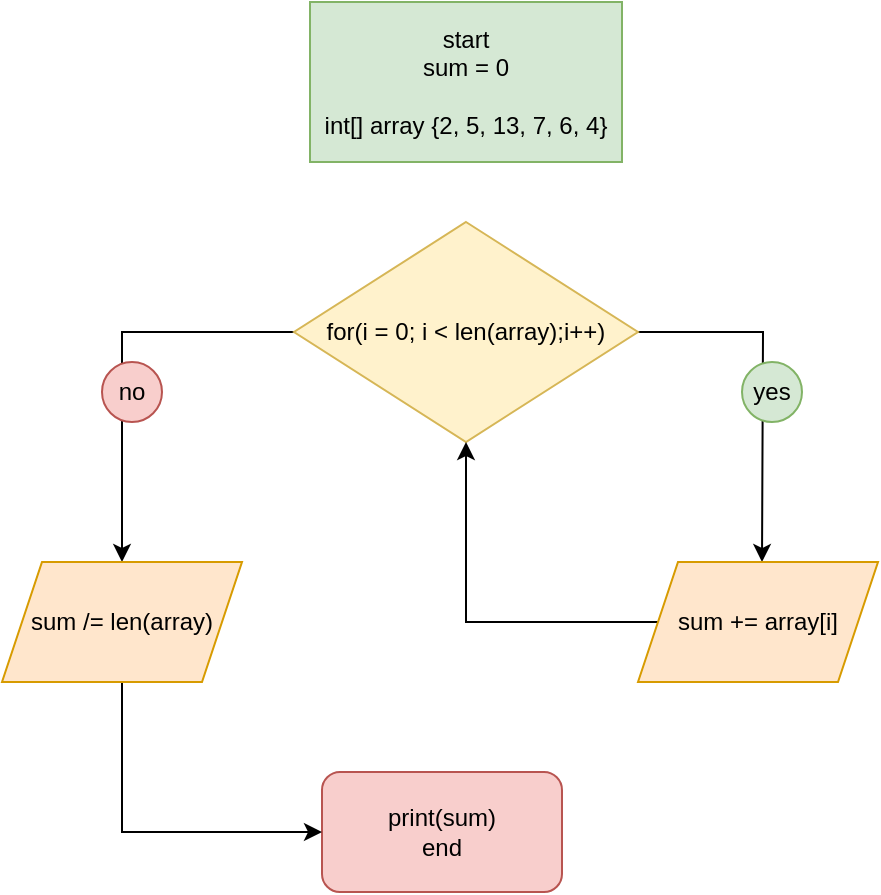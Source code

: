 <mxfile version="21.3.7" type="device">
  <diagram id="C5RBs43oDa-KdzZeNtuy" name="Page-1">
    <mxGraphModel dx="954" dy="642" grid="1" gridSize="10" guides="1" tooltips="1" connect="1" arrows="1" fold="1" page="1" pageScale="1" pageWidth="827" pageHeight="1169" math="0" shadow="0">
      <root>
        <mxCell id="WIyWlLk6GJQsqaUBKTNV-0" />
        <mxCell id="WIyWlLk6GJQsqaUBKTNV-1" parent="WIyWlLk6GJQsqaUBKTNV-0" />
        <mxCell id="JqGhpJFtYQSGRhR72Ikp-0" value="&lt;div&gt;&lt;font color=&quot;#000000&quot;&gt;start&lt;/font&gt;&lt;/div&gt;&lt;div&gt;&lt;font color=&quot;#000000&quot;&gt;sum = 0&lt;br&gt;&lt;/font&gt;&lt;/div&gt;&lt;div&gt;&lt;font color=&quot;#000000&quot;&gt;&lt;br&gt;&lt;/font&gt;&lt;/div&gt;&lt;div&gt;&lt;font color=&quot;#000000&quot;&gt;int[] array {2, 5, 13, 7, 6, 4&lt;/font&gt;&lt;font color=&quot;#000000&quot;&gt;}&lt;br&gt;&lt;/font&gt;&lt;/div&gt;" style="rounded=0;whiteSpace=wrap;html=1;fillColor=#d5e8d4;strokeColor=#82b366;" vertex="1" parent="WIyWlLk6GJQsqaUBKTNV-1">
          <mxGeometry x="294" y="200" width="156" height="80" as="geometry" />
        </mxCell>
        <mxCell id="JqGhpJFtYQSGRhR72Ikp-1" value="&lt;div&gt;&lt;font color=&quot;#000000&quot;&gt;print(sum)&lt;/font&gt;&lt;/div&gt;&lt;div&gt;&lt;font color=&quot;#000000&quot;&gt;end&lt;br&gt;&lt;/font&gt;&lt;/div&gt;" style="rounded=1;whiteSpace=wrap;html=1;fillColor=#f8cecc;strokeColor=#b85450;" vertex="1" parent="WIyWlLk6GJQsqaUBKTNV-1">
          <mxGeometry x="300" y="585" width="120" height="60" as="geometry" />
        </mxCell>
        <mxCell id="JqGhpJFtYQSGRhR72Ikp-5" style="edgeStyle=orthogonalEdgeStyle;rounded=0;orthogonalLoop=1;jettySize=auto;html=1;" edge="1" parent="WIyWlLk6GJQsqaUBKTNV-1" source="JqGhpJFtYQSGRhR72Ikp-4">
          <mxGeometry relative="1" as="geometry">
            <mxPoint x="520" y="480" as="targetPoint" />
          </mxGeometry>
        </mxCell>
        <mxCell id="JqGhpJFtYQSGRhR72Ikp-11" style="edgeStyle=orthogonalEdgeStyle;rounded=0;orthogonalLoop=1;jettySize=auto;html=1;" edge="1" parent="WIyWlLk6GJQsqaUBKTNV-1" source="JqGhpJFtYQSGRhR72Ikp-4" target="JqGhpJFtYQSGRhR72Ikp-13">
          <mxGeometry relative="1" as="geometry">
            <mxPoint x="200" y="480" as="targetPoint" />
          </mxGeometry>
        </mxCell>
        <mxCell id="JqGhpJFtYQSGRhR72Ikp-4" value="&lt;font color=&quot;#000000&quot;&gt;for(i = 0; i &amp;lt; len(array);i++)&lt;/font&gt;" style="rhombus;whiteSpace=wrap;html=1;fillColor=#fff2cc;strokeColor=#d6b656;" vertex="1" parent="WIyWlLk6GJQsqaUBKTNV-1">
          <mxGeometry x="286" y="310" width="172" height="110" as="geometry" />
        </mxCell>
        <mxCell id="JqGhpJFtYQSGRhR72Ikp-6" value="&lt;font color=&quot;#000000&quot;&gt;yes&lt;/font&gt;" style="ellipse;whiteSpace=wrap;html=1;aspect=fixed;fillColor=#d5e8d4;strokeColor=#82b366;" vertex="1" parent="WIyWlLk6GJQsqaUBKTNV-1">
          <mxGeometry x="510" y="380" width="30" height="30" as="geometry" />
        </mxCell>
        <mxCell id="JqGhpJFtYQSGRhR72Ikp-10" style="edgeStyle=orthogonalEdgeStyle;rounded=0;orthogonalLoop=1;jettySize=auto;html=1;entryX=0.5;entryY=1;entryDx=0;entryDy=0;" edge="1" parent="WIyWlLk6GJQsqaUBKTNV-1" source="JqGhpJFtYQSGRhR72Ikp-9" target="JqGhpJFtYQSGRhR72Ikp-4">
          <mxGeometry relative="1" as="geometry">
            <mxPoint x="360" y="490" as="targetPoint" />
            <Array as="points">
              <mxPoint x="372" y="510" />
            </Array>
          </mxGeometry>
        </mxCell>
        <mxCell id="JqGhpJFtYQSGRhR72Ikp-9" value="&lt;font color=&quot;#000000&quot;&gt;sum += array[i]&lt;br&gt;&lt;/font&gt;" style="shape=parallelogram;perimeter=parallelogramPerimeter;whiteSpace=wrap;html=1;fixedSize=1;fillColor=#ffe6cc;strokeColor=#d79b00;" vertex="1" parent="WIyWlLk6GJQsqaUBKTNV-1">
          <mxGeometry x="458" y="480" width="120" height="60" as="geometry" />
        </mxCell>
        <mxCell id="JqGhpJFtYQSGRhR72Ikp-12" value="&lt;font color=&quot;#000000&quot;&gt;no&lt;/font&gt;" style="ellipse;whiteSpace=wrap;html=1;aspect=fixed;fillColor=#f8cecc;strokeColor=#b85450;" vertex="1" parent="WIyWlLk6GJQsqaUBKTNV-1">
          <mxGeometry x="190" y="380" width="30" height="30" as="geometry" />
        </mxCell>
        <mxCell id="JqGhpJFtYQSGRhR72Ikp-15" style="edgeStyle=orthogonalEdgeStyle;rounded=0;orthogonalLoop=1;jettySize=auto;html=1;entryX=0;entryY=0.5;entryDx=0;entryDy=0;" edge="1" parent="WIyWlLk6GJQsqaUBKTNV-1" source="JqGhpJFtYQSGRhR72Ikp-13" target="JqGhpJFtYQSGRhR72Ikp-1">
          <mxGeometry relative="1" as="geometry">
            <mxPoint x="200" y="640" as="targetPoint" />
            <Array as="points">
              <mxPoint x="200" y="615" />
            </Array>
          </mxGeometry>
        </mxCell>
        <mxCell id="JqGhpJFtYQSGRhR72Ikp-13" value="&lt;font color=&quot;#000000&quot;&gt;sum /= len(array)&lt;br&gt;&lt;/font&gt;" style="shape=parallelogram;perimeter=parallelogramPerimeter;whiteSpace=wrap;html=1;fixedSize=1;fillColor=#ffe6cc;strokeColor=#d79b00;" vertex="1" parent="WIyWlLk6GJQsqaUBKTNV-1">
          <mxGeometry x="140" y="480" width="120" height="60" as="geometry" />
        </mxCell>
      </root>
    </mxGraphModel>
  </diagram>
</mxfile>
